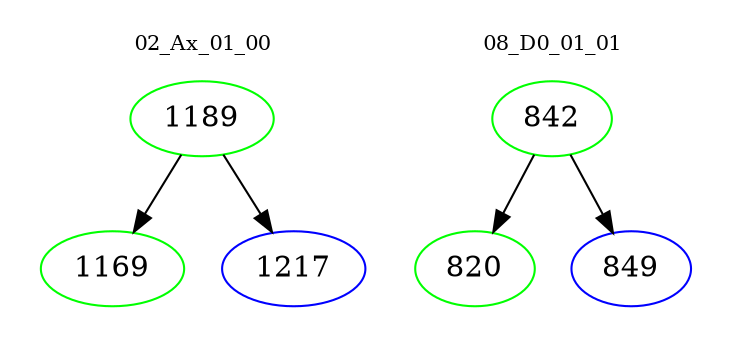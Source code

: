 digraph{
subgraph cluster_0 {
color = white
label = "02_Ax_01_00";
fontsize=10;
T0_1189 [label="1189", color="green"]
T0_1189 -> T0_1169 [color="black"]
T0_1169 [label="1169", color="green"]
T0_1189 -> T0_1217 [color="black"]
T0_1217 [label="1217", color="blue"]
}
subgraph cluster_1 {
color = white
label = "08_D0_01_01";
fontsize=10;
T1_842 [label="842", color="green"]
T1_842 -> T1_820 [color="black"]
T1_820 [label="820", color="green"]
T1_842 -> T1_849 [color="black"]
T1_849 [label="849", color="blue"]
}
}
